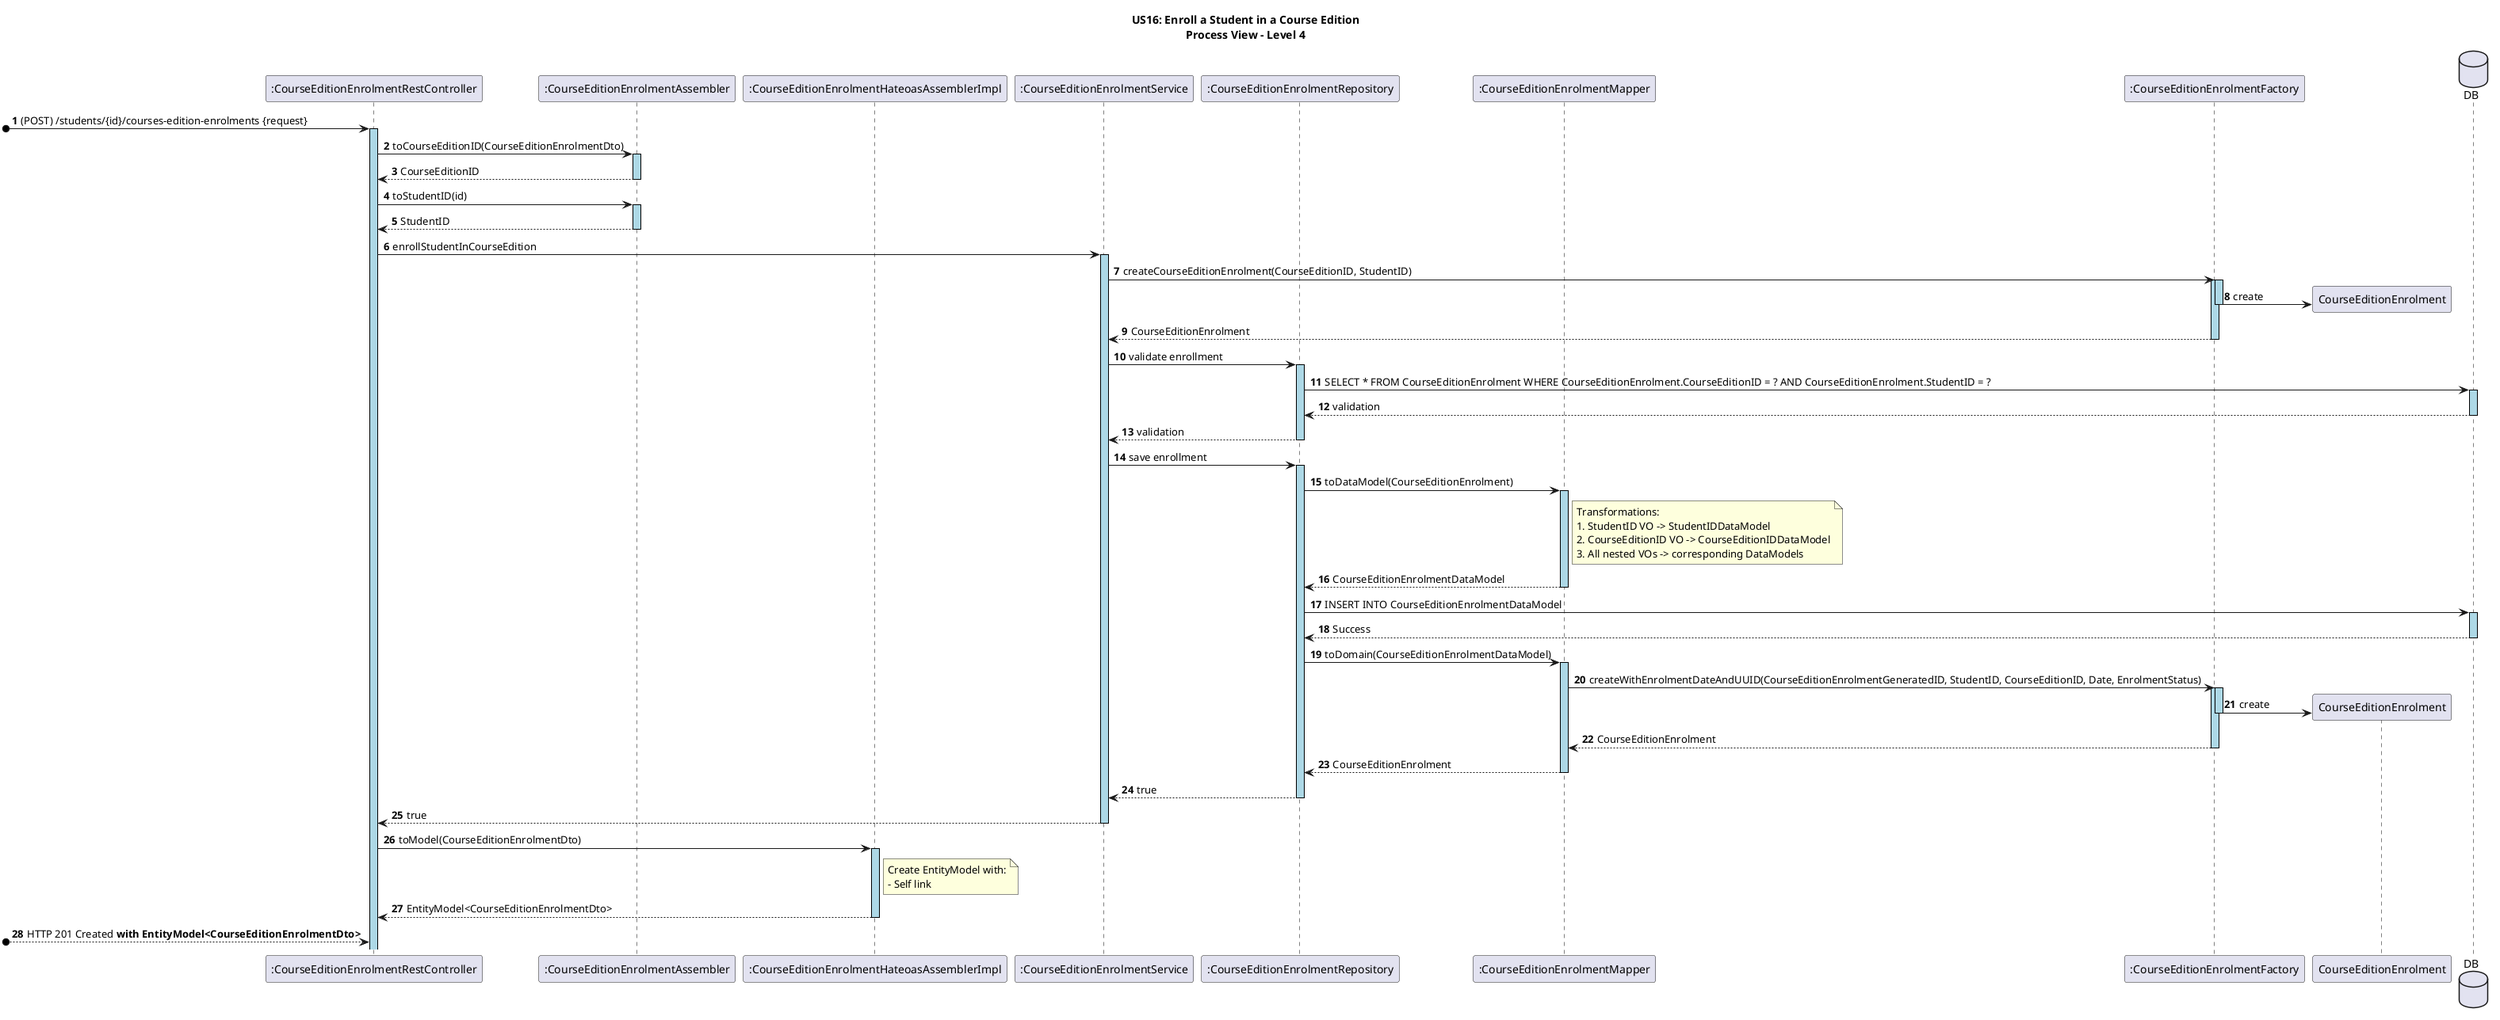 @startuml

title US16: Enroll a Student in a Course Edition\nProcess View – Level 4

autonumber
skinparam sequence {
    LifelineBorderColor black
    LifelineBackgroundColor LightBlue
    ActorBorderColor black
    ActorBackgroundColor LightGray
}

participant ":CourseEditionEnrolmentRestController" as Controller
participant ":CourseEditionEnrolmentAssembler" as Assembler
participant ":CourseEditionEnrolmentHateoasAssemblerImpl" as HateoasAssembler
participant ":CourseEditionEnrolmentService" as Service
participant ":CourseEditionEnrolmentRepository" as Repository
participant ":CourseEditionEnrolmentMapper" as DataModelMapper
participant ":CourseEditionEnrolmentFactory" as Factory
participant "CourseEditionEnrolment" as Enrolment
database "DB" as SpringDataRepo

[o-> Controller ++: (POST) /students/{id}/courses-edition-enrolments {request}
Controller -> Assembler ++: toCourseEditionID(CourseEditionEnrolmentDto)
Assembler --> Controller --: CourseEditionID
Controller -> Assembler ++: toStudentID(id)
Assembler --> Controller --: StudentID

Controller -> Service ++: enrollStudentInCourseEdition
Service -> Factory ++: createCourseEditionEnrolment(CourseEditionID, StudentID)
activate Factory
create Enrolment
Factory -> Enrolment--: create
Factory --> Service --: CourseEditionEnrolment
Service -> Repository ++: validate enrollment
Repository -> SpringDataRepo ++: SELECT * FROM CourseEditionEnrolment WHERE CourseEditionEnrolment.CourseEditionID = ? AND CourseEditionEnrolment.StudentID = ?
SpringDataRepo --> Repository --: validation
Repository --> Service --: validation

Service -> Repository ++: save enrollment
Repository -> DataModelMapper ++: toDataModel(CourseEditionEnrolment)
note right of DataModelMapper
  Transformations:
  1. StudentID VO -> StudentIDDataModel
  2. CourseEditionID VO -> CourseEditionIDDataModel
  3. All nested VOs -> corresponding DataModels
end note
DataModelMapper --> Repository --: CourseEditionEnrolmentDataModel
Repository -> SpringDataRepo ++: INSERT INTO CourseEditionEnrolmentDataModel
SpringDataRepo --> Repository --: Success
Repository -> DataModelMapper ++: toDomain(CourseEditionEnrolmentDataModel)
DataModelMapper -> Factory ++: createWithEnrolmentDateAndUUID(CourseEditionEnrolmentGeneratedID, StudentID, CourseEditionID, Date, EnrolmentStatus)
activate Factory
create Enrolment
Factory -> Enrolment--: create
Factory --> DataModelMapper --: CourseEditionEnrolment
DataModelMapper --> Repository --: CourseEditionEnrolment
Repository --> Service --: true

Service --> Controller --: true
Controller -> HateoasAssembler ++: toModel(CourseEditionEnrolmentDto)
note right of HateoasAssembler
  Create EntityModel with:
  - Self link
end note
HateoasAssembler --> Controller --: EntityModel<CourseEditionEnrolmentDto>

[o--> Controller: HTTP 201 Created **with EntityModel<CourseEditionEnrolmentDto>**

@enduml
